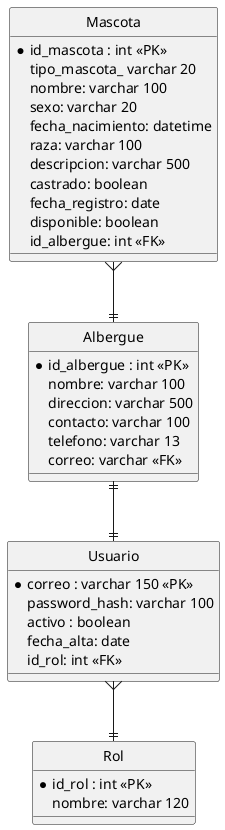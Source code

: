 @startuml~1
hide circle
skinparam  class {
    BackgroundColor<<personnel>> #A9DCDF
}

entity "Rol"{
  *id_rol : int <<PK>>
  nombre: varchar 120
}

entity "Usuario"{
  *correo : varchar 150 <<PK>>
  password_hash: varchar 100
  activo : boolean
  fecha_alta: date
  id_rol: int <<FK>>
}

entity "Albergue" {
  *id_albergue : int <<PK>>
  nombre: varchar 100
  direccion: varchar 500
  contacto: varchar 100
  telefono: varchar 13
  correo: varchar <<FK>>
}

entity "Mascota"{
  *id_mascota : int <<PK>>
  tipo_mascota_ varchar 20
  nombre: varchar 100
  sexo: varchar 20
  fecha_nacimiento: datetime
	raza: varchar 100
  descripcion: varchar 500
  castrado: boolean
  fecha_registro: date
  disponible: boolean
  id_albergue: int <<FK>>
}

Usuario }--|| Rol
Albergue ||--|| Usuario
Mascota }--|| Albergue

@enduml